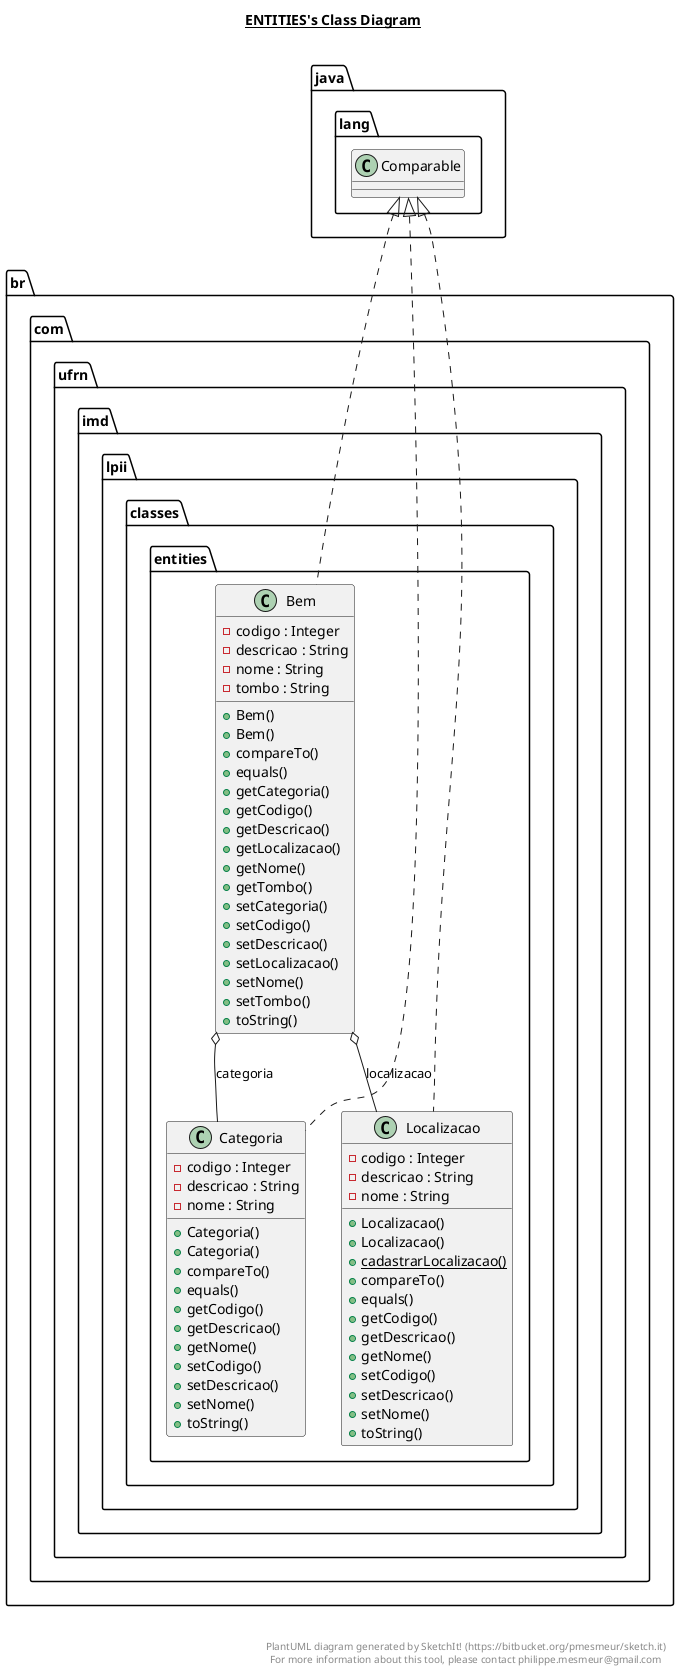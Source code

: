 @startuml

title __ENTITIES's Class Diagram__\n

  namespace br.com.ufrn.imd.lpii.classes.entities {
    class br.com.ufrn.imd.lpii.classes.entities.Bem {
        - codigo : Integer
        - descricao : String
        - nome : String
        - tombo : String
        + Bem()
        + Bem()
        + compareTo()
        + equals()
        + getCategoria()
        + getCodigo()
        + getDescricao()
        + getLocalizacao()
        + getNome()
        + getTombo()
        + setCategoria()
        + setCodigo()
        + setDescricao()
        + setLocalizacao()
        + setNome()
        + setTombo()
        + toString()
    }
  }
  

  namespace br.com.ufrn.imd.lpii.classes.entities {
    class br.com.ufrn.imd.lpii.classes.entities.Categoria {
        - codigo : Integer
        - descricao : String
        - nome : String
        + Categoria()
        + Categoria()
        + compareTo()
        + equals()
        + getCodigo()
        + getDescricao()
        + getNome()
        + setCodigo()
        + setDescricao()
        + setNome()
        + toString()
    }
  }
  

  namespace br.com.ufrn.imd.lpii.classes.entities {
    class br.com.ufrn.imd.lpii.classes.entities.Localizacao {
        - codigo : Integer
        - descricao : String
        - nome : String
        + Localizacao()
        + Localizacao()
        {static} + cadastrarLocalizacao()
        + compareTo()
        + equals()
        + getCodigo()
        + getDescricao()
        + getNome()
        + setCodigo()
        + setDescricao()
        + setNome()
        + toString()
    }
  }
  

  br.com.ufrn.imd.lpii.classes.entities.Bem .up.|> java.lang.Comparable
  br.com.ufrn.imd.lpii.classes.entities.Bem o-- br.com.ufrn.imd.lpii.classes.entities.Categoria : categoria
  br.com.ufrn.imd.lpii.classes.entities.Bem o-- br.com.ufrn.imd.lpii.classes.entities.Localizacao : localizacao
  br.com.ufrn.imd.lpii.classes.entities.Categoria .up.|> java.lang.Comparable
  br.com.ufrn.imd.lpii.classes.entities.Localizacao .up.|> java.lang.Comparable


right footer


PlantUML diagram generated by SketchIt! (https://bitbucket.org/pmesmeur/sketch.it)
For more information about this tool, please contact philippe.mesmeur@gmail.com
endfooter

@enduml
